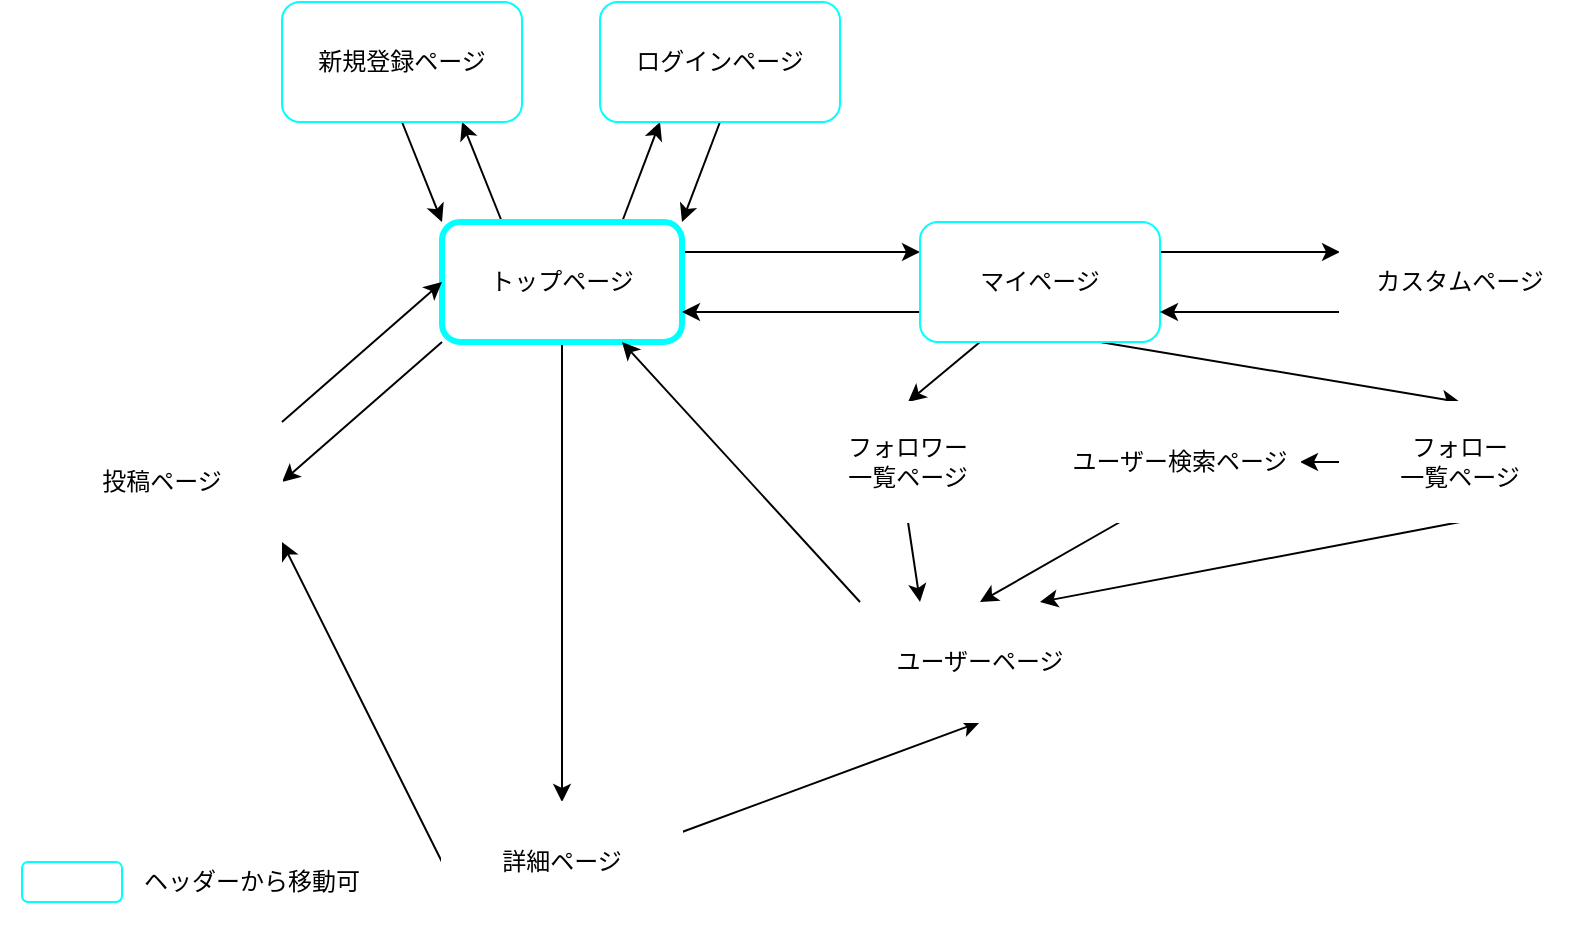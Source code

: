 <mxfile>
    <diagram id="0BG-wIj0dcI21pDg0CUQ" name="ページ1">
        <mxGraphModel dx="728" dy="680" grid="1" gridSize="10" guides="1" tooltips="1" connect="1" arrows="1" fold="1" page="1" pageScale="1" pageWidth="827" pageHeight="1169" math="0" shadow="0">
            <root>
                <mxCell id="0"/>
                <mxCell id="1" parent="0"/>
                <mxCell id="10" style="edgeStyle=none;html=1;exitX=0.25;exitY=0;exitDx=0;exitDy=0;entryX=0.75;entryY=1;entryDx=0;entryDy=0;" edge="1" parent="1" source="4" target="5">
                    <mxGeometry relative="1" as="geometry"/>
                </mxCell>
                <mxCell id="12" style="edgeStyle=none;html=1;exitX=0.75;exitY=0;exitDx=0;exitDy=0;entryX=0.25;entryY=1;entryDx=0;entryDy=0;" edge="1" parent="1" source="4" target="6">
                    <mxGeometry relative="1" as="geometry"/>
                </mxCell>
                <mxCell id="22" style="edgeStyle=none;html=1;exitX=0.5;exitY=1;exitDx=0;exitDy=0;entryX=0.5;entryY=0;entryDx=0;entryDy=0;" edge="1" parent="1" source="4" target="19">
                    <mxGeometry relative="1" as="geometry"/>
                </mxCell>
                <mxCell id="25" style="edgeStyle=none;html=1;exitX=0;exitY=1;exitDx=0;exitDy=0;entryX=1;entryY=0.5;entryDx=0;entryDy=0;" edge="1" parent="1" source="4" target="23">
                    <mxGeometry relative="1" as="geometry"/>
                </mxCell>
                <mxCell id="27" style="edgeStyle=none;html=1;exitX=1;exitY=0.25;exitDx=0;exitDy=0;entryX=0;entryY=0.25;entryDx=0;entryDy=0;" edge="1" parent="1" source="4" target="18">
                    <mxGeometry relative="1" as="geometry"/>
                </mxCell>
                <mxCell id="4" value="トップページ" style="rounded=1;whiteSpace=wrap;html=1;strokeWidth=3;strokeColor=#00FFFF;" vertex="1" parent="1">
                    <mxGeometry x="241" y="120" width="120" height="60" as="geometry"/>
                </mxCell>
                <mxCell id="11" style="edgeStyle=none;html=1;exitX=0.5;exitY=1;exitDx=0;exitDy=0;entryX=0;entryY=0;entryDx=0;entryDy=0;" edge="1" parent="1" source="5" target="4">
                    <mxGeometry relative="1" as="geometry"/>
                </mxCell>
                <mxCell id="5" value="新規登録ページ" style="rounded=1;whiteSpace=wrap;html=1;strokeColor=#00FFFF;" vertex="1" parent="1">
                    <mxGeometry x="161" y="10" width="120" height="60" as="geometry"/>
                </mxCell>
                <mxCell id="13" style="edgeStyle=none;html=1;exitX=0.5;exitY=1;exitDx=0;exitDy=0;entryX=1;entryY=0;entryDx=0;entryDy=0;" edge="1" parent="1" source="6" target="4">
                    <mxGeometry relative="1" as="geometry"/>
                </mxCell>
                <mxCell id="6" value="ログインページ" style="rounded=1;whiteSpace=wrap;html=1;strokeColor=#00FFFF;" vertex="1" parent="1">
                    <mxGeometry x="320" y="10" width="120" height="60" as="geometry"/>
                </mxCell>
                <mxCell id="28" style="edgeStyle=none;html=1;exitX=0;exitY=0.75;exitDx=0;exitDy=0;entryX=1;entryY=0.75;entryDx=0;entryDy=0;" edge="1" parent="1" source="18" target="4">
                    <mxGeometry relative="1" as="geometry"/>
                </mxCell>
                <mxCell id="42" style="edgeStyle=none;html=1;exitX=1;exitY=0.25;exitDx=0;exitDy=0;entryX=0;entryY=0.25;entryDx=0;entryDy=0;" edge="1" parent="1" source="18" target="41">
                    <mxGeometry relative="1" as="geometry"/>
                </mxCell>
                <mxCell id="53" style="edgeStyle=none;html=1;exitX=0.75;exitY=1;exitDx=0;exitDy=0;entryX=0.5;entryY=0;entryDx=0;entryDy=0;" edge="1" parent="1" source="18" target="44">
                    <mxGeometry relative="1" as="geometry"/>
                </mxCell>
                <mxCell id="58" style="edgeStyle=none;html=1;exitX=0.25;exitY=1;exitDx=0;exitDy=0;entryX=0.5;entryY=0;entryDx=0;entryDy=0;" edge="1" parent="1" source="18" target="57">
                    <mxGeometry relative="1" as="geometry"/>
                </mxCell>
                <mxCell id="18" value="マイページ" style="rounded=1;whiteSpace=wrap;html=1;strokeColor=#00FFFF;strokeWidth=1;" vertex="1" parent="1">
                    <mxGeometry x="480" y="120" width="120" height="60" as="geometry"/>
                </mxCell>
                <mxCell id="24" style="edgeStyle=none;html=1;exitX=0;exitY=0.5;exitDx=0;exitDy=0;entryX=1;entryY=1;entryDx=0;entryDy=0;" edge="1" parent="1" source="19" target="23">
                    <mxGeometry relative="1" as="geometry"/>
                </mxCell>
                <mxCell id="36" style="edgeStyle=none;html=1;exitX=1;exitY=0.25;exitDx=0;exitDy=0;entryX=0.5;entryY=1;entryDx=0;entryDy=0;" edge="1" parent="1" source="19" target="30">
                    <mxGeometry relative="1" as="geometry"/>
                </mxCell>
                <mxCell id="19" value="詳細ページ" style="rounded=1;whiteSpace=wrap;html=1;strokeColor=#FFFFFF;strokeWidth=1;" vertex="1" parent="1">
                    <mxGeometry x="241" y="410" width="120" height="60" as="geometry"/>
                </mxCell>
                <mxCell id="26" style="edgeStyle=none;html=1;exitX=1;exitY=0;exitDx=0;exitDy=0;entryX=0;entryY=0.5;entryDx=0;entryDy=0;" edge="1" parent="1" source="23" target="4">
                    <mxGeometry relative="1" as="geometry"/>
                </mxCell>
                <mxCell id="23" value="投稿ページ" style="rounded=1;whiteSpace=wrap;html=1;strokeColor=#FFFFFF;strokeWidth=1;" vertex="1" parent="1">
                    <mxGeometry x="41" y="220" width="120" height="60" as="geometry"/>
                </mxCell>
                <mxCell id="39" style="edgeStyle=none;html=1;exitX=0;exitY=0;exitDx=0;exitDy=0;entryX=0.75;entryY=1;entryDx=0;entryDy=0;" edge="1" parent="1" source="30" target="4">
                    <mxGeometry relative="1" as="geometry"/>
                </mxCell>
                <mxCell id="30" value="ユーザーページ" style="rounded=1;whiteSpace=wrap;html=1;strokeColor=#FFFFFF;strokeWidth=1;" vertex="1" parent="1">
                    <mxGeometry x="450" y="310" width="120" height="60" as="geometry"/>
                </mxCell>
                <mxCell id="43" style="edgeStyle=none;html=1;exitX=0;exitY=0.75;exitDx=0;exitDy=0;entryX=1;entryY=0.75;entryDx=0;entryDy=0;" edge="1" parent="1" source="41" target="18">
                    <mxGeometry relative="1" as="geometry"/>
                </mxCell>
                <mxCell id="41" value="カスタムページ" style="rounded=1;whiteSpace=wrap;html=1;strokeColor=#FFFFFF;strokeWidth=1;" vertex="1" parent="1">
                    <mxGeometry x="690" y="120" width="120" height="60" as="geometry"/>
                </mxCell>
                <mxCell id="56" style="edgeStyle=none;html=1;exitX=0.5;exitY=1;exitDx=0;exitDy=0;entryX=0.75;entryY=0;entryDx=0;entryDy=0;" edge="1" parent="1" source="44" target="30">
                    <mxGeometry relative="1" as="geometry">
                        <mxPoint x="570" y="310" as="targetPoint"/>
                    </mxGeometry>
                </mxCell>
                <mxCell id="61" style="edgeStyle=none;html=1;exitX=0;exitY=0.5;exitDx=0;exitDy=0;entryX=1;entryY=0.5;entryDx=0;entryDy=0;" edge="1" parent="1" source="44" target="45">
                    <mxGeometry relative="1" as="geometry"/>
                </mxCell>
                <mxCell id="44" value="フォロー&lt;br&gt;一覧ページ" style="rounded=1;whiteSpace=wrap;html=1;strokeColor=#FFFFFF;strokeWidth=1;" vertex="1" parent="1">
                    <mxGeometry x="690" y="210" width="120" height="60" as="geometry"/>
                </mxCell>
                <mxCell id="55" style="edgeStyle=none;html=1;exitX=0.25;exitY=1;exitDx=0;exitDy=0;entryX=0.5;entryY=0;entryDx=0;entryDy=0;" edge="1" parent="1" source="45" target="30">
                    <mxGeometry relative="1" as="geometry"/>
                </mxCell>
                <mxCell id="45" value="&lt;span&gt;ユーザー検索ページ&lt;/span&gt;" style="rounded=1;whiteSpace=wrap;html=1;strokeColor=#FFFFFF;strokeWidth=1;" vertex="1" parent="1">
                    <mxGeometry x="550" y="210" width="120" height="60" as="geometry"/>
                </mxCell>
                <mxCell id="50" value="" style="group" vertex="1" connectable="0" parent="1">
                    <mxGeometry x="21" y="430" width="190" height="40" as="geometry"/>
                </mxCell>
                <mxCell id="15" value="" style="rounded=0;whiteSpace=wrap;html=1;strokeColor=#FFFFFF;strokeWidth=1;container=0;" vertex="1" parent="50">
                    <mxGeometry width="190" height="40" as="geometry"/>
                </mxCell>
                <mxCell id="14" value="" style="rounded=1;whiteSpace=wrap;html=1;strokeColor=#00FFFF;strokeWidth=1;" vertex="1" parent="50">
                    <mxGeometry x="10" y="10" width="50" height="20" as="geometry"/>
                </mxCell>
                <mxCell id="17" value="ヘッダーから移動可" style="rounded=0;whiteSpace=wrap;html=1;strokeColor=#FFFFFF;strokeWidth=1;opacity=0;" vertex="1" parent="50">
                    <mxGeometry x="70" y="10" width="110" height="20" as="geometry"/>
                </mxCell>
                <mxCell id="60" style="edgeStyle=none;html=1;exitX=0.5;exitY=1;exitDx=0;exitDy=0;entryX=0.25;entryY=0;entryDx=0;entryDy=0;" edge="1" parent="1" source="57" target="30">
                    <mxGeometry relative="1" as="geometry"/>
                </mxCell>
                <mxCell id="57" value="フォロワー&lt;br&gt;一覧ページ" style="rounded=1;whiteSpace=wrap;html=1;strokeColor=#FFFFFF;strokeWidth=1;" vertex="1" parent="1">
                    <mxGeometry x="414" y="210" width="120" height="60" as="geometry"/>
                </mxCell>
            </root>
        </mxGraphModel>
    </diagram>
</mxfile>